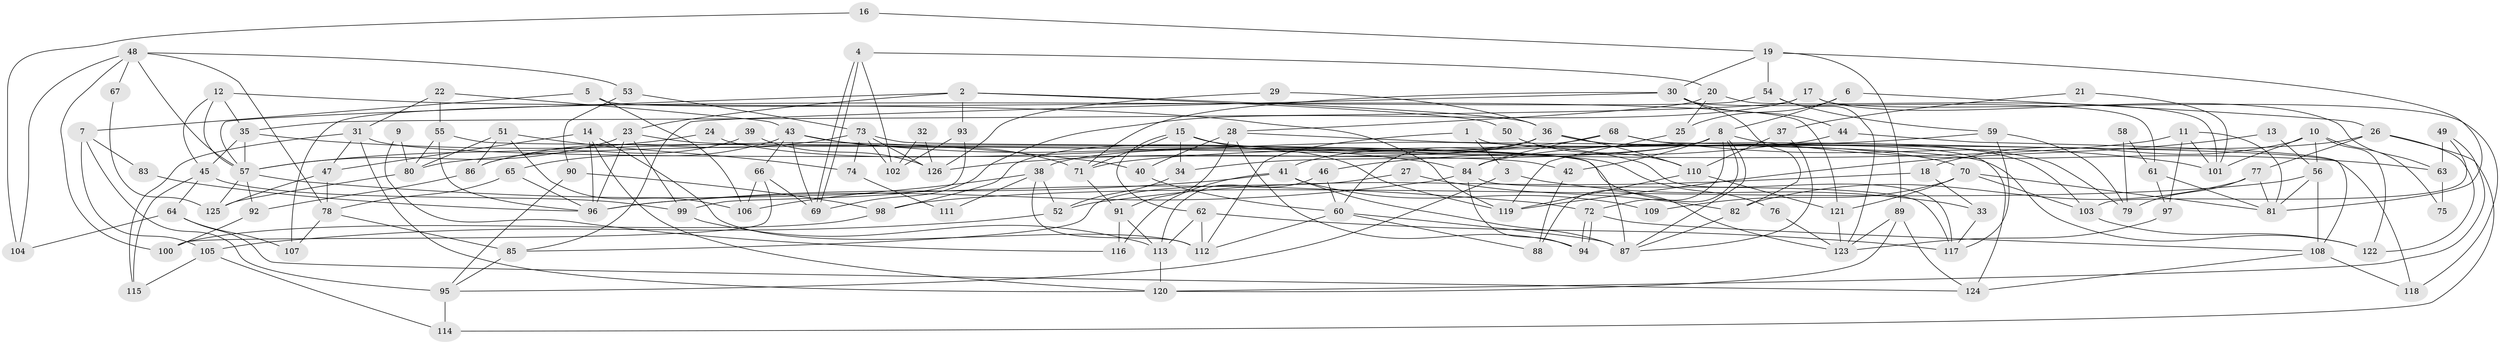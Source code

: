 // Generated by graph-tools (version 1.1) at 2025/36/03/09/25 02:36:06]
// undirected, 126 vertices, 252 edges
graph export_dot {
graph [start="1"]
  node [color=gray90,style=filled];
  1;
  2;
  3;
  4;
  5;
  6;
  7;
  8;
  9;
  10;
  11;
  12;
  13;
  14;
  15;
  16;
  17;
  18;
  19;
  20;
  21;
  22;
  23;
  24;
  25;
  26;
  27;
  28;
  29;
  30;
  31;
  32;
  33;
  34;
  35;
  36;
  37;
  38;
  39;
  40;
  41;
  42;
  43;
  44;
  45;
  46;
  47;
  48;
  49;
  50;
  51;
  52;
  53;
  54;
  55;
  56;
  57;
  58;
  59;
  60;
  61;
  62;
  63;
  64;
  65;
  66;
  67;
  68;
  69;
  70;
  71;
  72;
  73;
  74;
  75;
  76;
  77;
  78;
  79;
  80;
  81;
  82;
  83;
  84;
  85;
  86;
  87;
  88;
  89;
  90;
  91;
  92;
  93;
  94;
  95;
  96;
  97;
  98;
  99;
  100;
  101;
  102;
  103;
  104;
  105;
  106;
  107;
  108;
  109;
  110;
  111;
  112;
  113;
  114;
  115;
  116;
  117;
  118;
  119;
  120;
  121;
  122;
  123;
  124;
  125;
  126;
  1 -- 112;
  1 -- 124;
  1 -- 3;
  2 -- 23;
  2 -- 93;
  2 -- 36;
  2 -- 50;
  2 -- 57;
  3 -- 95;
  3 -- 33;
  4 -- 20;
  4 -- 69;
  4 -- 69;
  4 -- 102;
  5 -- 106;
  5 -- 121;
  5 -- 7;
  6 -- 26;
  6 -- 8;
  6 -- 25;
  7 -- 95;
  7 -- 83;
  7 -- 105;
  8 -- 87;
  8 -- 72;
  8 -- 34;
  8 -- 38;
  8 -- 42;
  8 -- 63;
  8 -- 88;
  9 -- 80;
  9 -- 116;
  10 -- 18;
  10 -- 56;
  10 -- 75;
  10 -- 101;
  10 -- 122;
  11 -- 101;
  11 -- 81;
  11 -- 80;
  11 -- 97;
  12 -- 45;
  12 -- 57;
  12 -- 35;
  12 -- 119;
  13 -- 119;
  13 -- 56;
  14 -- 112;
  14 -- 96;
  14 -- 47;
  14 -- 120;
  15 -- 71;
  15 -- 34;
  15 -- 62;
  15 -- 70;
  15 -- 119;
  16 -- 104;
  16 -- 19;
  17 -- 35;
  17 -- 63;
  17 -- 69;
  17 -- 118;
  18 -- 33;
  18 -- 52;
  19 -- 89;
  19 -- 30;
  19 -- 54;
  19 -- 81;
  20 -- 25;
  20 -- 28;
  20 -- 101;
  21 -- 101;
  21 -- 37;
  22 -- 55;
  22 -- 43;
  22 -- 31;
  23 -- 96;
  23 -- 57;
  23 -- 76;
  23 -- 99;
  24 -- 57;
  24 -- 117;
  25 -- 119;
  26 -- 77;
  26 -- 84;
  26 -- 114;
  26 -- 122;
  27 -- 82;
  27 -- 85;
  28 -- 122;
  28 -- 94;
  28 -- 40;
  28 -- 91;
  29 -- 36;
  29 -- 126;
  30 -- 61;
  30 -- 71;
  30 -- 44;
  30 -- 82;
  30 -- 85;
  31 -- 47;
  31 -- 42;
  31 -- 115;
  31 -- 120;
  32 -- 126;
  32 -- 102;
  33 -- 117;
  34 -- 52;
  35 -- 40;
  35 -- 45;
  35 -- 57;
  36 -- 98;
  36 -- 41;
  36 -- 60;
  36 -- 79;
  36 -- 103;
  36 -- 110;
  37 -- 87;
  37 -- 110;
  38 -- 112;
  38 -- 52;
  38 -- 106;
  38 -- 111;
  39 -- 126;
  39 -- 86;
  40 -- 60;
  41 -- 96;
  41 -- 87;
  41 -- 109;
  41 -- 116;
  42 -- 88;
  43 -- 66;
  43 -- 69;
  43 -- 65;
  43 -- 71;
  43 -- 84;
  44 -- 46;
  44 -- 108;
  45 -- 99;
  45 -- 64;
  45 -- 115;
  46 -- 60;
  46 -- 113;
  47 -- 78;
  47 -- 125;
  48 -- 78;
  48 -- 57;
  48 -- 53;
  48 -- 67;
  48 -- 100;
  48 -- 104;
  49 -- 103;
  49 -- 120;
  49 -- 63;
  50 -- 110;
  51 -- 86;
  51 -- 80;
  51 -- 74;
  51 -- 106;
  52 -- 105;
  53 -- 90;
  53 -- 73;
  54 -- 59;
  54 -- 107;
  54 -- 123;
  55 -- 80;
  55 -- 123;
  55 -- 96;
  56 -- 81;
  56 -- 108;
  56 -- 98;
  57 -- 72;
  57 -- 92;
  57 -- 125;
  58 -- 79;
  58 -- 61;
  59 -- 79;
  59 -- 117;
  59 -- 71;
  60 -- 88;
  60 -- 87;
  60 -- 112;
  61 -- 97;
  61 -- 81;
  62 -- 113;
  62 -- 112;
  62 -- 117;
  63 -- 75;
  64 -- 124;
  64 -- 104;
  64 -- 107;
  65 -- 96;
  65 -- 78;
  66 -- 106;
  66 -- 69;
  66 -- 100;
  67 -- 125;
  68 -- 101;
  68 -- 118;
  68 -- 84;
  68 -- 126;
  70 -- 103;
  70 -- 81;
  70 -- 109;
  70 -- 121;
  71 -- 91;
  72 -- 94;
  72 -- 94;
  72 -- 108;
  73 -- 87;
  73 -- 74;
  73 -- 86;
  73 -- 102;
  73 -- 126;
  74 -- 111;
  76 -- 123;
  77 -- 81;
  77 -- 82;
  77 -- 79;
  78 -- 107;
  78 -- 85;
  80 -- 125;
  82 -- 87;
  83 -- 96;
  84 -- 94;
  84 -- 96;
  84 -- 117;
  85 -- 95;
  86 -- 92;
  89 -- 123;
  89 -- 120;
  89 -- 124;
  90 -- 98;
  90 -- 95;
  91 -- 113;
  91 -- 116;
  92 -- 100;
  93 -- 99;
  93 -- 102;
  95 -- 114;
  97 -- 123;
  98 -- 100;
  99 -- 113;
  103 -- 122;
  105 -- 115;
  105 -- 114;
  108 -- 118;
  108 -- 124;
  110 -- 119;
  110 -- 121;
  113 -- 120;
  121 -- 123;
}
